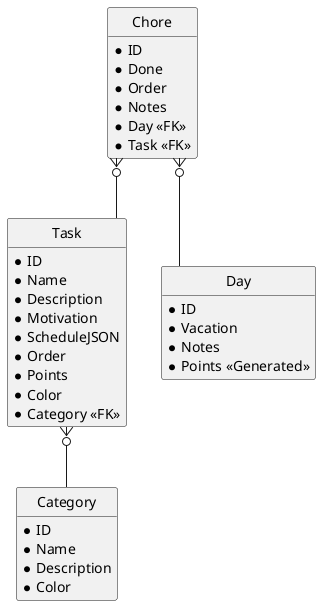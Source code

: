@startuml

skinparam linetype ortho
hide circle
hide empty members

entity Category {
    * ID
    * Name
    * Description
    * Color
}

entity Task {
    * ID
    * Name
    * Description
    * Motivation
    * ScheduleJSON
    * Order
    * Points
    * Color
    * Category <<FK>>
}

entity Chore {
    * ID
    * Done
    * Order
    * Notes
    * Day <<FK>>
    * Task <<FK>>
}

entity Day {
    * ID
    * Vacation
    * Notes
    * Points <<Generated>>
}

Chore }o-- Day
Chore }o-- Task
Task }o-- Category

@enduml
